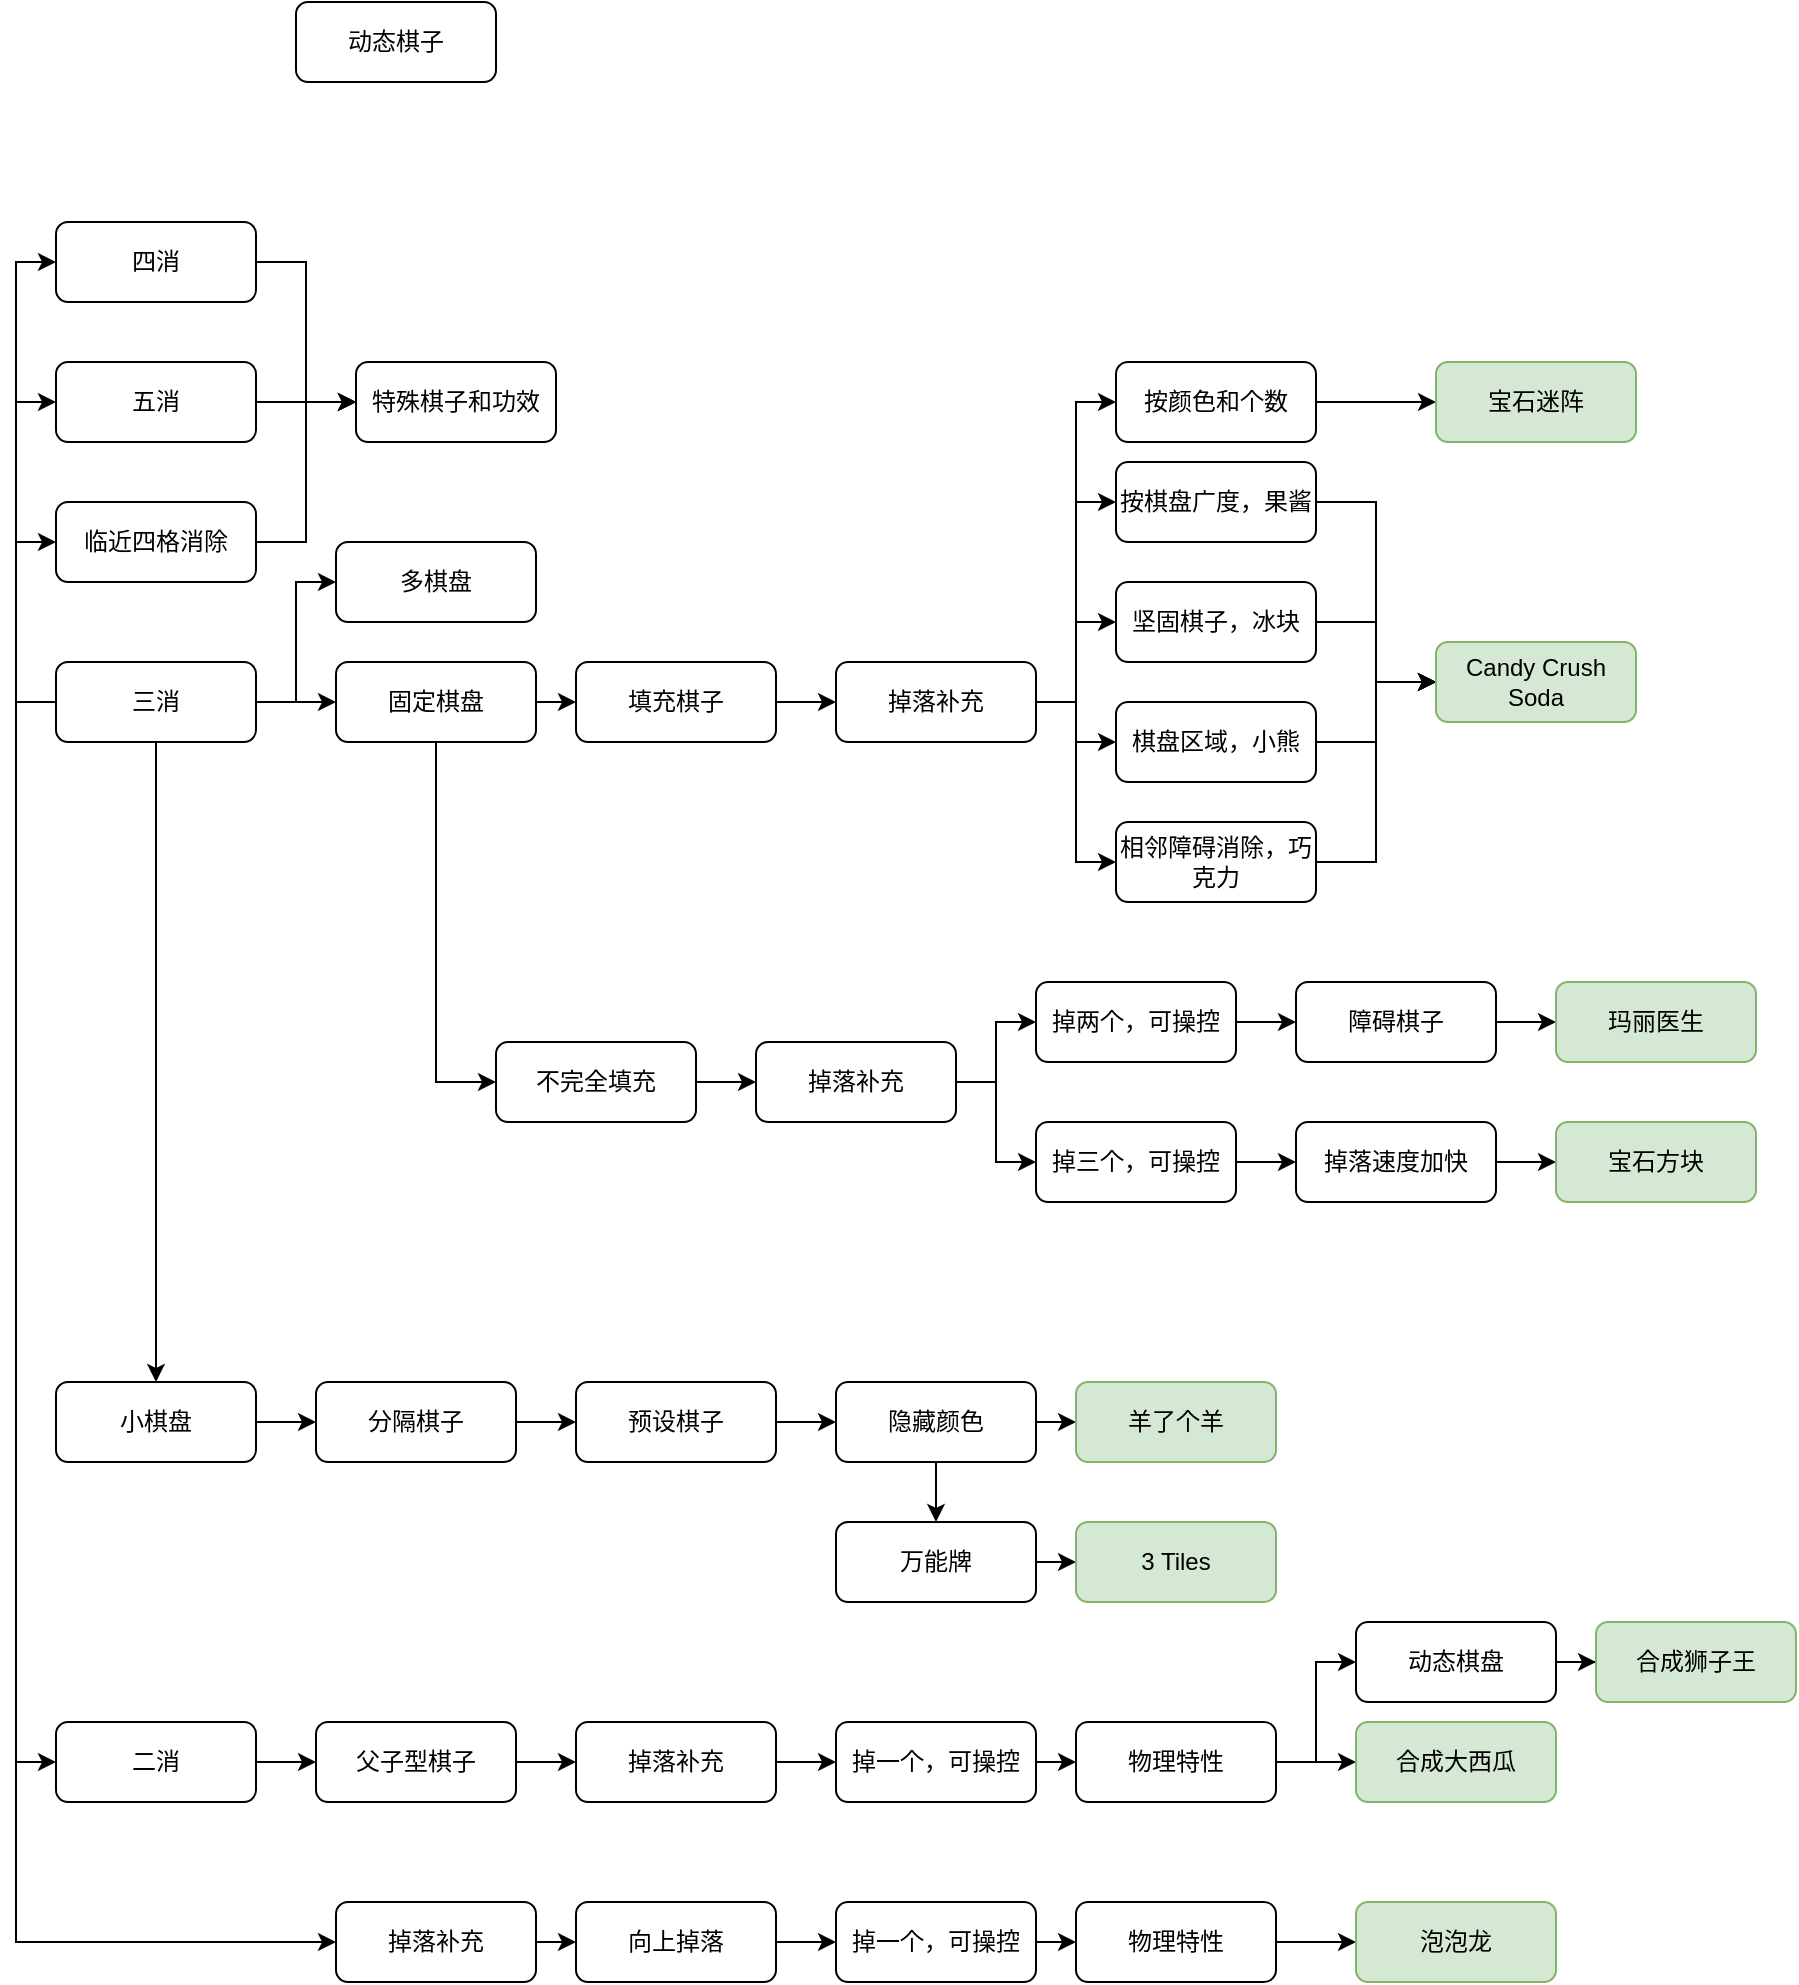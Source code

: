 <mxfile version="20.4.1" type="github">
  <diagram id="LCbXn-3MXr7fc6zhFQKl" name="第 1 页">
    <mxGraphModel dx="1550" dy="1996" grid="1" gridSize="10" guides="1" tooltips="1" connect="1" arrows="1" fold="1" page="1" pageScale="1" pageWidth="1654" pageHeight="1169" math="0" shadow="0">
      <root>
        <mxCell id="0" />
        <mxCell id="1" parent="0" />
        <mxCell id="TRvFklDj4OLgMswm-uFO-4" style="edgeStyle=orthogonalEdgeStyle;rounded=0;orthogonalLoop=1;jettySize=auto;html=1;exitX=1;exitY=0.5;exitDx=0;exitDy=0;entryX=0;entryY=0.5;entryDx=0;entryDy=0;" edge="1" parent="1" source="TRvFklDj4OLgMswm-uFO-1" target="TRvFklDj4OLgMswm-uFO-2">
          <mxGeometry relative="1" as="geometry" />
        </mxCell>
        <mxCell id="TRvFklDj4OLgMswm-uFO-21" style="edgeStyle=orthogonalEdgeStyle;rounded=0;orthogonalLoop=1;jettySize=auto;html=1;exitX=1;exitY=0.5;exitDx=0;exitDy=0;entryX=0;entryY=0.5;entryDx=0;entryDy=0;" edge="1" parent="1" source="TRvFklDj4OLgMswm-uFO-1" target="TRvFklDj4OLgMswm-uFO-20">
          <mxGeometry relative="1" as="geometry" />
        </mxCell>
        <mxCell id="TRvFklDj4OLgMswm-uFO-37" style="edgeStyle=orthogonalEdgeStyle;rounded=0;orthogonalLoop=1;jettySize=auto;html=1;exitX=0;exitY=0.5;exitDx=0;exitDy=0;entryX=0;entryY=0.5;entryDx=0;entryDy=0;" edge="1" parent="1" source="TRvFklDj4OLgMswm-uFO-1" target="TRvFklDj4OLgMswm-uFO-13">
          <mxGeometry relative="1" as="geometry" />
        </mxCell>
        <mxCell id="TRvFklDj4OLgMswm-uFO-38" style="edgeStyle=orthogonalEdgeStyle;rounded=0;orthogonalLoop=1;jettySize=auto;html=1;exitX=0;exitY=0.5;exitDx=0;exitDy=0;entryX=0;entryY=0.5;entryDx=0;entryDy=0;" edge="1" parent="1" source="TRvFklDj4OLgMswm-uFO-1" target="TRvFklDj4OLgMswm-uFO-10">
          <mxGeometry relative="1" as="geometry" />
        </mxCell>
        <mxCell id="TRvFklDj4OLgMswm-uFO-39" style="edgeStyle=orthogonalEdgeStyle;rounded=0;orthogonalLoop=1;jettySize=auto;html=1;exitX=0;exitY=0.5;exitDx=0;exitDy=0;entryX=0;entryY=0.5;entryDx=0;entryDy=0;" edge="1" parent="1" source="TRvFklDj4OLgMswm-uFO-1" target="TRvFklDj4OLgMswm-uFO-9">
          <mxGeometry relative="1" as="geometry" />
        </mxCell>
        <mxCell id="TRvFklDj4OLgMswm-uFO-41" style="edgeStyle=orthogonalEdgeStyle;rounded=0;orthogonalLoop=1;jettySize=auto;html=1;exitX=0.5;exitY=1;exitDx=0;exitDy=0;" edge="1" parent="1" source="TRvFklDj4OLgMswm-uFO-1" target="TRvFklDj4OLgMswm-uFO-40">
          <mxGeometry relative="1" as="geometry" />
        </mxCell>
        <mxCell id="TRvFklDj4OLgMswm-uFO-90" style="edgeStyle=orthogonalEdgeStyle;rounded=0;orthogonalLoop=1;jettySize=auto;html=1;exitX=0;exitY=0.5;exitDx=0;exitDy=0;entryX=0;entryY=0.5;entryDx=0;entryDy=0;" edge="1" parent="1" source="TRvFklDj4OLgMswm-uFO-1" target="TRvFklDj4OLgMswm-uFO-79">
          <mxGeometry relative="1" as="geometry" />
        </mxCell>
        <mxCell id="TRvFklDj4OLgMswm-uFO-100" style="edgeStyle=orthogonalEdgeStyle;rounded=0;orthogonalLoop=1;jettySize=auto;html=1;exitX=0;exitY=0.5;exitDx=0;exitDy=0;entryX=0;entryY=0.5;entryDx=0;entryDy=0;" edge="1" parent="1" source="TRvFklDj4OLgMswm-uFO-1" target="TRvFklDj4OLgMswm-uFO-96">
          <mxGeometry relative="1" as="geometry" />
        </mxCell>
        <mxCell id="TRvFklDj4OLgMswm-uFO-1" value="三消" style="rounded=1;whiteSpace=wrap;html=1;" vertex="1" parent="1">
          <mxGeometry x="70" y="210" width="100" height="40" as="geometry" />
        </mxCell>
        <mxCell id="TRvFklDj4OLgMswm-uFO-6" style="edgeStyle=orthogonalEdgeStyle;rounded=0;orthogonalLoop=1;jettySize=auto;html=1;exitX=1;exitY=0.5;exitDx=0;exitDy=0;entryX=0;entryY=0.5;entryDx=0;entryDy=0;" edge="1" parent="1" source="TRvFklDj4OLgMswm-uFO-2" target="TRvFklDj4OLgMswm-uFO-5">
          <mxGeometry relative="1" as="geometry" />
        </mxCell>
        <mxCell id="TRvFklDj4OLgMswm-uFO-57" style="edgeStyle=orthogonalEdgeStyle;rounded=0;orthogonalLoop=1;jettySize=auto;html=1;exitX=0.5;exitY=1;exitDx=0;exitDy=0;entryX=0;entryY=0.5;entryDx=0;entryDy=0;" edge="1" parent="1" source="TRvFklDj4OLgMswm-uFO-2" target="TRvFklDj4OLgMswm-uFO-56">
          <mxGeometry relative="1" as="geometry" />
        </mxCell>
        <mxCell id="TRvFklDj4OLgMswm-uFO-2" value="固定棋盘" style="rounded=1;whiteSpace=wrap;html=1;" vertex="1" parent="1">
          <mxGeometry x="210" y="210" width="100" height="40" as="geometry" />
        </mxCell>
        <mxCell id="TRvFklDj4OLgMswm-uFO-8" style="edgeStyle=orthogonalEdgeStyle;rounded=0;orthogonalLoop=1;jettySize=auto;html=1;exitX=1;exitY=0.5;exitDx=0;exitDy=0;entryX=0;entryY=0.5;entryDx=0;entryDy=0;" edge="1" parent="1" source="TRvFklDj4OLgMswm-uFO-5" target="TRvFklDj4OLgMswm-uFO-7">
          <mxGeometry relative="1" as="geometry" />
        </mxCell>
        <mxCell id="TRvFklDj4OLgMswm-uFO-5" value="填充棋子" style="rounded=1;whiteSpace=wrap;html=1;" vertex="1" parent="1">
          <mxGeometry x="330" y="210" width="100" height="40" as="geometry" />
        </mxCell>
        <mxCell id="TRvFklDj4OLgMswm-uFO-22" style="edgeStyle=orthogonalEdgeStyle;rounded=0;orthogonalLoop=1;jettySize=auto;html=1;exitX=1;exitY=0.5;exitDx=0;exitDy=0;entryX=0;entryY=0.5;entryDx=0;entryDy=0;" edge="1" parent="1" source="TRvFklDj4OLgMswm-uFO-7" target="TRvFklDj4OLgMswm-uFO-18">
          <mxGeometry relative="1" as="geometry" />
        </mxCell>
        <mxCell id="TRvFklDj4OLgMswm-uFO-23" style="edgeStyle=orthogonalEdgeStyle;rounded=0;orthogonalLoop=1;jettySize=auto;html=1;exitX=1;exitY=0.5;exitDx=0;exitDy=0;entryX=0;entryY=0.5;entryDx=0;entryDy=0;" edge="1" parent="1" source="TRvFklDj4OLgMswm-uFO-7" target="TRvFklDj4OLgMswm-uFO-17">
          <mxGeometry relative="1" as="geometry" />
        </mxCell>
        <mxCell id="TRvFklDj4OLgMswm-uFO-26" style="edgeStyle=orthogonalEdgeStyle;rounded=0;orthogonalLoop=1;jettySize=auto;html=1;exitX=1;exitY=0.5;exitDx=0;exitDy=0;entryX=0;entryY=0.5;entryDx=0;entryDy=0;" edge="1" parent="1" source="TRvFklDj4OLgMswm-uFO-7" target="TRvFklDj4OLgMswm-uFO-19">
          <mxGeometry relative="1" as="geometry" />
        </mxCell>
        <mxCell id="TRvFklDj4OLgMswm-uFO-32" style="edgeStyle=orthogonalEdgeStyle;rounded=0;orthogonalLoop=1;jettySize=auto;html=1;exitX=1;exitY=0.5;exitDx=0;exitDy=0;entryX=0;entryY=0.5;entryDx=0;entryDy=0;" edge="1" parent="1" source="TRvFklDj4OLgMswm-uFO-7" target="TRvFklDj4OLgMswm-uFO-15">
          <mxGeometry relative="1" as="geometry" />
        </mxCell>
        <mxCell id="TRvFklDj4OLgMswm-uFO-33" style="edgeStyle=orthogonalEdgeStyle;rounded=0;orthogonalLoop=1;jettySize=auto;html=1;exitX=1;exitY=0.5;exitDx=0;exitDy=0;entryX=0;entryY=0.5;entryDx=0;entryDy=0;" edge="1" parent="1" source="TRvFklDj4OLgMswm-uFO-7" target="TRvFklDj4OLgMswm-uFO-16">
          <mxGeometry relative="1" as="geometry" />
        </mxCell>
        <mxCell id="TRvFklDj4OLgMswm-uFO-7" value="掉落补充" style="rounded=1;whiteSpace=wrap;html=1;" vertex="1" parent="1">
          <mxGeometry x="460" y="210" width="100" height="40" as="geometry" />
        </mxCell>
        <mxCell id="TRvFklDj4OLgMswm-uFO-30" style="edgeStyle=orthogonalEdgeStyle;rounded=0;orthogonalLoop=1;jettySize=auto;html=1;exitX=1;exitY=0.5;exitDx=0;exitDy=0;entryX=0;entryY=0.5;entryDx=0;entryDy=0;" edge="1" parent="1" source="TRvFklDj4OLgMswm-uFO-9" target="TRvFklDj4OLgMswm-uFO-27">
          <mxGeometry relative="1" as="geometry" />
        </mxCell>
        <mxCell id="TRvFklDj4OLgMswm-uFO-9" value="四消" style="rounded=1;whiteSpace=wrap;html=1;" vertex="1" parent="1">
          <mxGeometry x="70" y="-10" width="100" height="40" as="geometry" />
        </mxCell>
        <mxCell id="TRvFklDj4OLgMswm-uFO-29" style="edgeStyle=orthogonalEdgeStyle;rounded=0;orthogonalLoop=1;jettySize=auto;html=1;exitX=1;exitY=0.5;exitDx=0;exitDy=0;" edge="1" parent="1" source="TRvFklDj4OLgMswm-uFO-10">
          <mxGeometry relative="1" as="geometry">
            <mxPoint x="220" y="80" as="targetPoint" />
          </mxGeometry>
        </mxCell>
        <mxCell id="TRvFklDj4OLgMswm-uFO-10" value="五消" style="rounded=1;whiteSpace=wrap;html=1;" vertex="1" parent="1">
          <mxGeometry x="70" y="60" width="100" height="40" as="geometry" />
        </mxCell>
        <mxCell id="TRvFklDj4OLgMswm-uFO-31" style="edgeStyle=orthogonalEdgeStyle;rounded=0;orthogonalLoop=1;jettySize=auto;html=1;exitX=1;exitY=0.5;exitDx=0;exitDy=0;entryX=0;entryY=0.5;entryDx=0;entryDy=0;" edge="1" parent="1" source="TRvFklDj4OLgMswm-uFO-13" target="TRvFklDj4OLgMswm-uFO-27">
          <mxGeometry relative="1" as="geometry" />
        </mxCell>
        <mxCell id="TRvFklDj4OLgMswm-uFO-13" value="临近四格消除" style="rounded=1;whiteSpace=wrap;html=1;" vertex="1" parent="1">
          <mxGeometry x="70" y="130" width="100" height="40" as="geometry" />
        </mxCell>
        <mxCell id="TRvFklDj4OLgMswm-uFO-74" style="edgeStyle=orthogonalEdgeStyle;rounded=0;orthogonalLoop=1;jettySize=auto;html=1;exitX=1;exitY=0.5;exitDx=0;exitDy=0;entryX=0;entryY=0.5;entryDx=0;entryDy=0;" edge="1" parent="1" source="TRvFklDj4OLgMswm-uFO-15" target="TRvFklDj4OLgMswm-uFO-73">
          <mxGeometry relative="1" as="geometry" />
        </mxCell>
        <mxCell id="TRvFklDj4OLgMswm-uFO-15" value="按颜色和个数" style="rounded=1;whiteSpace=wrap;html=1;" vertex="1" parent="1">
          <mxGeometry x="600" y="60" width="100" height="40" as="geometry" />
        </mxCell>
        <mxCell id="TRvFklDj4OLgMswm-uFO-75" style="edgeStyle=orthogonalEdgeStyle;rounded=0;orthogonalLoop=1;jettySize=auto;html=1;exitX=1;exitY=0.5;exitDx=0;exitDy=0;entryX=0;entryY=0.5;entryDx=0;entryDy=0;" edge="1" parent="1" source="TRvFklDj4OLgMswm-uFO-16" target="TRvFklDj4OLgMswm-uFO-54">
          <mxGeometry relative="1" as="geometry" />
        </mxCell>
        <mxCell id="TRvFklDj4OLgMswm-uFO-16" value="按棋盘广度，果酱" style="rounded=1;whiteSpace=wrap;html=1;" vertex="1" parent="1">
          <mxGeometry x="600" y="110" width="100" height="40" as="geometry" />
        </mxCell>
        <mxCell id="TRvFklDj4OLgMswm-uFO-55" style="edgeStyle=orthogonalEdgeStyle;rounded=0;orthogonalLoop=1;jettySize=auto;html=1;exitX=1;exitY=0.5;exitDx=0;exitDy=0;entryX=0;entryY=0.5;entryDx=0;entryDy=0;" edge="1" parent="1" source="TRvFklDj4OLgMswm-uFO-17" target="TRvFklDj4OLgMswm-uFO-54">
          <mxGeometry relative="1" as="geometry" />
        </mxCell>
        <mxCell id="TRvFklDj4OLgMswm-uFO-17" value="坚固棋子，冰块" style="rounded=1;whiteSpace=wrap;html=1;" vertex="1" parent="1">
          <mxGeometry x="600" y="170" width="100" height="40" as="geometry" />
        </mxCell>
        <mxCell id="TRvFklDj4OLgMswm-uFO-77" style="edgeStyle=orthogonalEdgeStyle;rounded=0;orthogonalLoop=1;jettySize=auto;html=1;exitX=1;exitY=0.5;exitDx=0;exitDy=0;entryX=0;entryY=0.5;entryDx=0;entryDy=0;" edge="1" parent="1" source="TRvFklDj4OLgMswm-uFO-18" target="TRvFklDj4OLgMswm-uFO-54">
          <mxGeometry relative="1" as="geometry" />
        </mxCell>
        <mxCell id="TRvFklDj4OLgMswm-uFO-18" value="棋盘区域，小熊" style="rounded=1;whiteSpace=wrap;html=1;" vertex="1" parent="1">
          <mxGeometry x="600" y="230" width="100" height="40" as="geometry" />
        </mxCell>
        <mxCell id="TRvFklDj4OLgMswm-uFO-78" style="edgeStyle=orthogonalEdgeStyle;rounded=0;orthogonalLoop=1;jettySize=auto;html=1;exitX=1;exitY=0.5;exitDx=0;exitDy=0;entryX=0;entryY=0.5;entryDx=0;entryDy=0;" edge="1" parent="1" source="TRvFklDj4OLgMswm-uFO-19" target="TRvFklDj4OLgMswm-uFO-54">
          <mxGeometry relative="1" as="geometry" />
        </mxCell>
        <mxCell id="TRvFklDj4OLgMswm-uFO-19" value="相邻障碍消除，巧克力" style="rounded=1;whiteSpace=wrap;html=1;" vertex="1" parent="1">
          <mxGeometry x="600" y="290" width="100" height="40" as="geometry" />
        </mxCell>
        <mxCell id="TRvFklDj4OLgMswm-uFO-20" value="多棋盘" style="rounded=1;whiteSpace=wrap;html=1;" vertex="1" parent="1">
          <mxGeometry x="210" y="150" width="100" height="40" as="geometry" />
        </mxCell>
        <mxCell id="TRvFklDj4OLgMswm-uFO-27" value="特殊棋子和功效" style="rounded=1;whiteSpace=wrap;html=1;" vertex="1" parent="1">
          <mxGeometry x="220" y="60" width="100" height="40" as="geometry" />
        </mxCell>
        <mxCell id="TRvFklDj4OLgMswm-uFO-44" style="edgeStyle=orthogonalEdgeStyle;rounded=0;orthogonalLoop=1;jettySize=auto;html=1;exitX=1;exitY=0.5;exitDx=0;exitDy=0;entryX=0;entryY=0.5;entryDx=0;entryDy=0;" edge="1" parent="1" source="TRvFklDj4OLgMswm-uFO-40" target="TRvFklDj4OLgMswm-uFO-42">
          <mxGeometry relative="1" as="geometry" />
        </mxCell>
        <mxCell id="TRvFklDj4OLgMswm-uFO-40" value="小棋盘" style="rounded=1;whiteSpace=wrap;html=1;" vertex="1" parent="1">
          <mxGeometry x="70" y="570" width="100" height="40" as="geometry" />
        </mxCell>
        <mxCell id="TRvFklDj4OLgMswm-uFO-45" style="edgeStyle=orthogonalEdgeStyle;rounded=0;orthogonalLoop=1;jettySize=auto;html=1;exitX=1;exitY=0.5;exitDx=0;exitDy=0;" edge="1" parent="1" source="TRvFklDj4OLgMswm-uFO-42" target="TRvFklDj4OLgMswm-uFO-43">
          <mxGeometry relative="1" as="geometry" />
        </mxCell>
        <mxCell id="TRvFklDj4OLgMswm-uFO-42" value="分隔棋子" style="rounded=1;whiteSpace=wrap;html=1;" vertex="1" parent="1">
          <mxGeometry x="200" y="570" width="100" height="40" as="geometry" />
        </mxCell>
        <mxCell id="TRvFklDj4OLgMswm-uFO-47" style="edgeStyle=orthogonalEdgeStyle;rounded=0;orthogonalLoop=1;jettySize=auto;html=1;exitX=1;exitY=0.5;exitDx=0;exitDy=0;entryX=0;entryY=0.5;entryDx=0;entryDy=0;" edge="1" parent="1" source="TRvFklDj4OLgMswm-uFO-43" target="TRvFklDj4OLgMswm-uFO-46">
          <mxGeometry relative="1" as="geometry" />
        </mxCell>
        <mxCell id="TRvFklDj4OLgMswm-uFO-43" value="预设棋子" style="rounded=1;whiteSpace=wrap;html=1;" vertex="1" parent="1">
          <mxGeometry x="330" y="570" width="100" height="40" as="geometry" />
        </mxCell>
        <mxCell id="TRvFklDj4OLgMswm-uFO-49" style="edgeStyle=orthogonalEdgeStyle;rounded=0;orthogonalLoop=1;jettySize=auto;html=1;exitX=1;exitY=0.5;exitDx=0;exitDy=0;entryX=0;entryY=0.5;entryDx=0;entryDy=0;" edge="1" parent="1" source="TRvFklDj4OLgMswm-uFO-46" target="TRvFklDj4OLgMswm-uFO-48">
          <mxGeometry relative="1" as="geometry" />
        </mxCell>
        <mxCell id="TRvFklDj4OLgMswm-uFO-52" style="edgeStyle=orthogonalEdgeStyle;rounded=0;orthogonalLoop=1;jettySize=auto;html=1;exitX=0.5;exitY=1;exitDx=0;exitDy=0;entryX=0.5;entryY=0;entryDx=0;entryDy=0;" edge="1" parent="1" source="TRvFklDj4OLgMswm-uFO-46" target="TRvFklDj4OLgMswm-uFO-50">
          <mxGeometry relative="1" as="geometry" />
        </mxCell>
        <mxCell id="TRvFklDj4OLgMswm-uFO-46" value="隐藏颜色" style="rounded=1;whiteSpace=wrap;html=1;" vertex="1" parent="1">
          <mxGeometry x="460" y="570" width="100" height="40" as="geometry" />
        </mxCell>
        <mxCell id="TRvFklDj4OLgMswm-uFO-48" value="羊了个羊" style="rounded=1;whiteSpace=wrap;html=1;fillColor=#d5e8d4;strokeColor=#82b366;" vertex="1" parent="1">
          <mxGeometry x="580" y="570" width="100" height="40" as="geometry" />
        </mxCell>
        <mxCell id="TRvFklDj4OLgMswm-uFO-53" style="edgeStyle=orthogonalEdgeStyle;rounded=0;orthogonalLoop=1;jettySize=auto;html=1;exitX=1;exitY=0.5;exitDx=0;exitDy=0;entryX=0;entryY=0.5;entryDx=0;entryDy=0;" edge="1" parent="1" source="TRvFklDj4OLgMswm-uFO-50" target="TRvFklDj4OLgMswm-uFO-51">
          <mxGeometry relative="1" as="geometry" />
        </mxCell>
        <mxCell id="TRvFklDj4OLgMswm-uFO-50" value="万能牌" style="rounded=1;whiteSpace=wrap;html=1;" vertex="1" parent="1">
          <mxGeometry x="460" y="640" width="100" height="40" as="geometry" />
        </mxCell>
        <mxCell id="TRvFklDj4OLgMswm-uFO-51" value="3 Tiles" style="rounded=1;whiteSpace=wrap;html=1;fillColor=#d5e8d4;strokeColor=#82b366;" vertex="1" parent="1">
          <mxGeometry x="580" y="640" width="100" height="40" as="geometry" />
        </mxCell>
        <mxCell id="TRvFklDj4OLgMswm-uFO-54" value="Candy Crush Soda" style="rounded=1;whiteSpace=wrap;html=1;fillColor=#d5e8d4;strokeColor=#82b366;" vertex="1" parent="1">
          <mxGeometry x="760" y="200" width="100" height="40" as="geometry" />
        </mxCell>
        <mxCell id="TRvFklDj4OLgMswm-uFO-59" style="edgeStyle=orthogonalEdgeStyle;rounded=0;orthogonalLoop=1;jettySize=auto;html=1;exitX=1;exitY=0.5;exitDx=0;exitDy=0;entryX=0;entryY=0.5;entryDx=0;entryDy=0;" edge="1" parent="1" source="TRvFklDj4OLgMswm-uFO-56" target="TRvFklDj4OLgMswm-uFO-58">
          <mxGeometry relative="1" as="geometry" />
        </mxCell>
        <mxCell id="TRvFklDj4OLgMswm-uFO-56" value="不完全填充" style="rounded=1;whiteSpace=wrap;html=1;" vertex="1" parent="1">
          <mxGeometry x="290" y="400" width="100" height="40" as="geometry" />
        </mxCell>
        <mxCell id="TRvFklDj4OLgMswm-uFO-62" style="edgeStyle=orthogonalEdgeStyle;rounded=0;orthogonalLoop=1;jettySize=auto;html=1;exitX=1;exitY=0.5;exitDx=0;exitDy=0;entryX=0;entryY=0.5;entryDx=0;entryDy=0;" edge="1" parent="1" source="TRvFklDj4OLgMswm-uFO-58" target="TRvFklDj4OLgMswm-uFO-60">
          <mxGeometry relative="1" as="geometry" />
        </mxCell>
        <mxCell id="TRvFklDj4OLgMswm-uFO-63" style="edgeStyle=orthogonalEdgeStyle;rounded=0;orthogonalLoop=1;jettySize=auto;html=1;exitX=1;exitY=0.5;exitDx=0;exitDy=0;entryX=0;entryY=0.5;entryDx=0;entryDy=0;" edge="1" parent="1" source="TRvFklDj4OLgMswm-uFO-58" target="TRvFklDj4OLgMswm-uFO-61">
          <mxGeometry relative="1" as="geometry" />
        </mxCell>
        <mxCell id="TRvFklDj4OLgMswm-uFO-58" value="掉落补充" style="rounded=1;whiteSpace=wrap;html=1;" vertex="1" parent="1">
          <mxGeometry x="420" y="400" width="100" height="40" as="geometry" />
        </mxCell>
        <mxCell id="TRvFklDj4OLgMswm-uFO-66" style="edgeStyle=orthogonalEdgeStyle;rounded=0;orthogonalLoop=1;jettySize=auto;html=1;exitX=1;exitY=0.5;exitDx=0;exitDy=0;entryX=0;entryY=0.5;entryDx=0;entryDy=0;" edge="1" parent="1" source="TRvFklDj4OLgMswm-uFO-60" target="TRvFklDj4OLgMswm-uFO-65">
          <mxGeometry relative="1" as="geometry" />
        </mxCell>
        <mxCell id="TRvFklDj4OLgMswm-uFO-60" value="掉两个，可操控" style="rounded=1;whiteSpace=wrap;html=1;" vertex="1" parent="1">
          <mxGeometry x="560" y="370" width="100" height="40" as="geometry" />
        </mxCell>
        <mxCell id="TRvFklDj4OLgMswm-uFO-70" style="edgeStyle=orthogonalEdgeStyle;rounded=0;orthogonalLoop=1;jettySize=auto;html=1;exitX=1;exitY=0.5;exitDx=0;exitDy=0;entryX=0;entryY=0.5;entryDx=0;entryDy=0;" edge="1" parent="1" source="TRvFklDj4OLgMswm-uFO-61" target="TRvFklDj4OLgMswm-uFO-69">
          <mxGeometry relative="1" as="geometry" />
        </mxCell>
        <mxCell id="TRvFklDj4OLgMswm-uFO-61" value="掉三个，可操控" style="rounded=1;whiteSpace=wrap;html=1;" vertex="1" parent="1">
          <mxGeometry x="560" y="440" width="100" height="40" as="geometry" />
        </mxCell>
        <mxCell id="TRvFklDj4OLgMswm-uFO-68" style="edgeStyle=orthogonalEdgeStyle;rounded=0;orthogonalLoop=1;jettySize=auto;html=1;exitX=1;exitY=0.5;exitDx=0;exitDy=0;entryX=0;entryY=0.5;entryDx=0;entryDy=0;" edge="1" parent="1" source="TRvFklDj4OLgMswm-uFO-65" target="TRvFklDj4OLgMswm-uFO-67">
          <mxGeometry relative="1" as="geometry" />
        </mxCell>
        <mxCell id="TRvFklDj4OLgMswm-uFO-65" value="障碍棋子" style="rounded=1;whiteSpace=wrap;html=1;" vertex="1" parent="1">
          <mxGeometry x="690" y="370" width="100" height="40" as="geometry" />
        </mxCell>
        <mxCell id="TRvFklDj4OLgMswm-uFO-67" value="玛丽医生" style="rounded=1;whiteSpace=wrap;html=1;fillColor=#d5e8d4;strokeColor=#82b366;" vertex="1" parent="1">
          <mxGeometry x="820" y="370" width="100" height="40" as="geometry" />
        </mxCell>
        <mxCell id="TRvFklDj4OLgMswm-uFO-72" style="edgeStyle=orthogonalEdgeStyle;rounded=0;orthogonalLoop=1;jettySize=auto;html=1;exitX=1;exitY=0.5;exitDx=0;exitDy=0;entryX=0;entryY=0.5;entryDx=0;entryDy=0;" edge="1" parent="1" source="TRvFklDj4OLgMswm-uFO-69" target="TRvFklDj4OLgMswm-uFO-71">
          <mxGeometry relative="1" as="geometry" />
        </mxCell>
        <mxCell id="TRvFklDj4OLgMswm-uFO-69" value="掉落速度加快" style="rounded=1;whiteSpace=wrap;html=1;" vertex="1" parent="1">
          <mxGeometry x="690" y="440" width="100" height="40" as="geometry" />
        </mxCell>
        <mxCell id="TRvFklDj4OLgMswm-uFO-71" value="宝石方块" style="rounded=1;whiteSpace=wrap;html=1;fillColor=#d5e8d4;strokeColor=#82b366;" vertex="1" parent="1">
          <mxGeometry x="820" y="440" width="100" height="40" as="geometry" />
        </mxCell>
        <mxCell id="TRvFklDj4OLgMswm-uFO-73" value="宝石迷阵" style="rounded=1;whiteSpace=wrap;html=1;fillColor=#d5e8d4;strokeColor=#82b366;" vertex="1" parent="1">
          <mxGeometry x="760" y="60" width="100" height="40" as="geometry" />
        </mxCell>
        <mxCell id="TRvFklDj4OLgMswm-uFO-85" style="edgeStyle=orthogonalEdgeStyle;rounded=0;orthogonalLoop=1;jettySize=auto;html=1;exitX=1;exitY=0.5;exitDx=0;exitDy=0;entryX=0;entryY=0.5;entryDx=0;entryDy=0;" edge="1" parent="1" source="TRvFklDj4OLgMswm-uFO-79" target="TRvFklDj4OLgMswm-uFO-80">
          <mxGeometry relative="1" as="geometry" />
        </mxCell>
        <mxCell id="TRvFklDj4OLgMswm-uFO-79" value="二消" style="rounded=1;whiteSpace=wrap;html=1;" vertex="1" parent="1">
          <mxGeometry x="70" y="740" width="100" height="40" as="geometry" />
        </mxCell>
        <mxCell id="TRvFklDj4OLgMswm-uFO-86" style="edgeStyle=orthogonalEdgeStyle;rounded=0;orthogonalLoop=1;jettySize=auto;html=1;exitX=1;exitY=0.5;exitDx=0;exitDy=0;entryX=0;entryY=0.5;entryDx=0;entryDy=0;" edge="1" parent="1" source="TRvFklDj4OLgMswm-uFO-80" target="TRvFklDj4OLgMswm-uFO-81">
          <mxGeometry relative="1" as="geometry" />
        </mxCell>
        <mxCell id="TRvFklDj4OLgMswm-uFO-80" value="父子型棋子" style="rounded=1;whiteSpace=wrap;html=1;" vertex="1" parent="1">
          <mxGeometry x="200" y="740" width="100" height="40" as="geometry" />
        </mxCell>
        <mxCell id="TRvFklDj4OLgMswm-uFO-87" style="edgeStyle=orthogonalEdgeStyle;rounded=0;orthogonalLoop=1;jettySize=auto;html=1;exitX=1;exitY=0.5;exitDx=0;exitDy=0;entryX=0;entryY=0.5;entryDx=0;entryDy=0;" edge="1" parent="1" source="TRvFklDj4OLgMswm-uFO-81" target="TRvFklDj4OLgMswm-uFO-82">
          <mxGeometry relative="1" as="geometry" />
        </mxCell>
        <mxCell id="TRvFklDj4OLgMswm-uFO-81" value="掉落补充" style="rounded=1;whiteSpace=wrap;html=1;" vertex="1" parent="1">
          <mxGeometry x="330" y="740" width="100" height="40" as="geometry" />
        </mxCell>
        <mxCell id="TRvFklDj4OLgMswm-uFO-88" style="edgeStyle=orthogonalEdgeStyle;rounded=0;orthogonalLoop=1;jettySize=auto;html=1;exitX=1;exitY=0.5;exitDx=0;exitDy=0;entryX=0;entryY=0.5;entryDx=0;entryDy=0;" edge="1" parent="1" source="TRvFklDj4OLgMswm-uFO-82" target="TRvFklDj4OLgMswm-uFO-83">
          <mxGeometry relative="1" as="geometry" />
        </mxCell>
        <mxCell id="TRvFklDj4OLgMswm-uFO-82" value="掉一个，可操控" style="rounded=1;whiteSpace=wrap;html=1;" vertex="1" parent="1">
          <mxGeometry x="460" y="740" width="100" height="40" as="geometry" />
        </mxCell>
        <mxCell id="TRvFklDj4OLgMswm-uFO-89" style="edgeStyle=orthogonalEdgeStyle;rounded=0;orthogonalLoop=1;jettySize=auto;html=1;exitX=1;exitY=0.5;exitDx=0;exitDy=0;entryX=0;entryY=0.5;entryDx=0;entryDy=0;" edge="1" parent="1" source="TRvFklDj4OLgMswm-uFO-83" target="TRvFklDj4OLgMswm-uFO-84">
          <mxGeometry relative="1" as="geometry" />
        </mxCell>
        <mxCell id="TRvFklDj4OLgMswm-uFO-108" style="edgeStyle=orthogonalEdgeStyle;rounded=0;orthogonalLoop=1;jettySize=auto;html=1;exitX=1;exitY=0.5;exitDx=0;exitDy=0;entryX=0;entryY=0.5;entryDx=0;entryDy=0;" edge="1" parent="1" source="TRvFklDj4OLgMswm-uFO-83" target="TRvFklDj4OLgMswm-uFO-106">
          <mxGeometry relative="1" as="geometry" />
        </mxCell>
        <mxCell id="TRvFklDj4OLgMswm-uFO-83" value="物理特性" style="rounded=1;whiteSpace=wrap;html=1;" vertex="1" parent="1">
          <mxGeometry x="580" y="740" width="100" height="40" as="geometry" />
        </mxCell>
        <mxCell id="TRvFklDj4OLgMswm-uFO-84" value="合成大西瓜" style="rounded=1;whiteSpace=wrap;html=1;fillColor=#d5e8d4;strokeColor=#82b366;" vertex="1" parent="1">
          <mxGeometry x="720" y="740" width="100" height="40" as="geometry" />
        </mxCell>
        <mxCell id="TRvFklDj4OLgMswm-uFO-91" style="edgeStyle=orthogonalEdgeStyle;rounded=0;orthogonalLoop=1;jettySize=auto;html=1;exitX=1;exitY=0.5;exitDx=0;exitDy=0;entryX=0;entryY=0.5;entryDx=0;entryDy=0;" edge="1" parent="1" source="TRvFklDj4OLgMswm-uFO-92" target="TRvFklDj4OLgMswm-uFO-94">
          <mxGeometry relative="1" as="geometry" />
        </mxCell>
        <mxCell id="TRvFklDj4OLgMswm-uFO-92" value="向上掉落" style="rounded=1;whiteSpace=wrap;html=1;" vertex="1" parent="1">
          <mxGeometry x="330" y="830" width="100" height="40" as="geometry" />
        </mxCell>
        <mxCell id="TRvFklDj4OLgMswm-uFO-93" style="edgeStyle=orthogonalEdgeStyle;rounded=0;orthogonalLoop=1;jettySize=auto;html=1;exitX=1;exitY=0.5;exitDx=0;exitDy=0;entryX=0;entryY=0.5;entryDx=0;entryDy=0;" edge="1" parent="1" source="TRvFklDj4OLgMswm-uFO-94" target="TRvFklDj4OLgMswm-uFO-95">
          <mxGeometry relative="1" as="geometry" />
        </mxCell>
        <mxCell id="TRvFklDj4OLgMswm-uFO-94" value="掉一个，可操控" style="rounded=1;whiteSpace=wrap;html=1;" vertex="1" parent="1">
          <mxGeometry x="460" y="830" width="100" height="40" as="geometry" />
        </mxCell>
        <mxCell id="TRvFklDj4OLgMswm-uFO-99" style="edgeStyle=orthogonalEdgeStyle;rounded=0;orthogonalLoop=1;jettySize=auto;html=1;exitX=1;exitY=0.5;exitDx=0;exitDy=0;entryX=0;entryY=0.5;entryDx=0;entryDy=0;" edge="1" parent="1" source="TRvFklDj4OLgMswm-uFO-95" target="TRvFklDj4OLgMswm-uFO-97">
          <mxGeometry relative="1" as="geometry" />
        </mxCell>
        <mxCell id="TRvFklDj4OLgMswm-uFO-95" value="物理特性" style="rounded=1;whiteSpace=wrap;html=1;" vertex="1" parent="1">
          <mxGeometry x="580" y="830" width="100" height="40" as="geometry" />
        </mxCell>
        <mxCell id="TRvFklDj4OLgMswm-uFO-101" style="edgeStyle=orthogonalEdgeStyle;rounded=0;orthogonalLoop=1;jettySize=auto;html=1;exitX=1;exitY=0.5;exitDx=0;exitDy=0;entryX=0;entryY=0.5;entryDx=0;entryDy=0;" edge="1" parent="1" source="TRvFklDj4OLgMswm-uFO-96" target="TRvFklDj4OLgMswm-uFO-92">
          <mxGeometry relative="1" as="geometry" />
        </mxCell>
        <mxCell id="TRvFklDj4OLgMswm-uFO-96" value="掉落补充" style="rounded=1;whiteSpace=wrap;html=1;" vertex="1" parent="1">
          <mxGeometry x="210" y="830" width="100" height="40" as="geometry" />
        </mxCell>
        <mxCell id="TRvFklDj4OLgMswm-uFO-97" value="泡泡龙" style="rounded=1;whiteSpace=wrap;html=1;fillColor=#d5e8d4;strokeColor=#82b366;" vertex="1" parent="1">
          <mxGeometry x="720" y="830" width="100" height="40" as="geometry" />
        </mxCell>
        <mxCell id="TRvFklDj4OLgMswm-uFO-104" value="动态棋子" style="rounded=1;whiteSpace=wrap;html=1;" vertex="1" parent="1">
          <mxGeometry x="190" y="-120" width="100" height="40" as="geometry" />
        </mxCell>
        <mxCell id="TRvFklDj4OLgMswm-uFO-109" style="edgeStyle=orthogonalEdgeStyle;rounded=0;orthogonalLoop=1;jettySize=auto;html=1;exitX=1;exitY=0.5;exitDx=0;exitDy=0;" edge="1" parent="1" source="TRvFklDj4OLgMswm-uFO-106" target="TRvFklDj4OLgMswm-uFO-107">
          <mxGeometry relative="1" as="geometry" />
        </mxCell>
        <mxCell id="TRvFklDj4OLgMswm-uFO-106" value="动态棋盘" style="rounded=1;whiteSpace=wrap;html=1;" vertex="1" parent="1">
          <mxGeometry x="720" y="690" width="100" height="40" as="geometry" />
        </mxCell>
        <mxCell id="TRvFklDj4OLgMswm-uFO-107" value="合成狮子王" style="rounded=1;whiteSpace=wrap;html=1;fillColor=#d5e8d4;strokeColor=#82b366;" vertex="1" parent="1">
          <mxGeometry x="840" y="690" width="100" height="40" as="geometry" />
        </mxCell>
      </root>
    </mxGraphModel>
  </diagram>
</mxfile>
